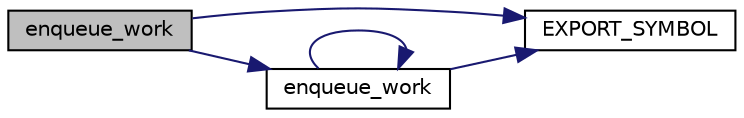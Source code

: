 digraph "enqueue_work"
{
  edge [fontname="Helvetica",fontsize="10",labelfontname="Helvetica",labelfontsize="10"];
  node [fontname="Helvetica",fontsize="10",shape=record];
  rankdir="LR";
  Node1 [label="enqueue_work",height=0.2,width=0.4,color="black", fillcolor="grey75", style="filled", fontcolor="black"];
  Node1 -> Node2 [color="midnightblue",fontsize="10",style="solid",fontname="Helvetica"];
  Node2 [label="EXPORT_SYMBOL",height=0.2,width=0.4,color="black", fillcolor="white", style="filled",URL="$worker__timeout_8c.html#a62b9c89dd0ee9cfa04c1b1eabd734db9"];
  Node1 -> Node3 [color="midnightblue",fontsize="10",style="solid",fontname="Helvetica"];
  Node3 [label="enqueue_work",height=0.2,width=0.4,color="black", fillcolor="white", style="filled",URL="$worker__timeout_8c.html#a28894745c062aff814a8438ca2342fc1",tooltip="This function is used to insert a work into the wor queue. "];
  Node3 -> Node2 [color="midnightblue",fontsize="10",style="solid",fontname="Helvetica"];
  Node3 -> Node3 [color="midnightblue",fontsize="10",style="solid",fontname="Helvetica"];
}
